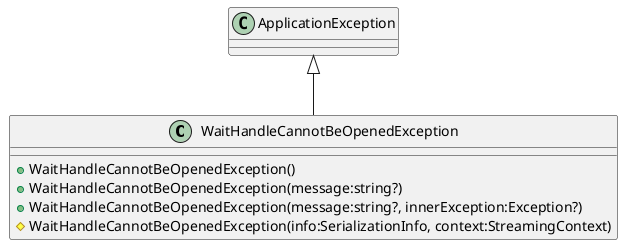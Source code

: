 @startuml
class WaitHandleCannotBeOpenedException {
    + WaitHandleCannotBeOpenedException()
    + WaitHandleCannotBeOpenedException(message:string?)
    + WaitHandleCannotBeOpenedException(message:string?, innerException:Exception?)
    # WaitHandleCannotBeOpenedException(info:SerializationInfo, context:StreamingContext)
}
ApplicationException <|-- WaitHandleCannotBeOpenedException
@enduml
